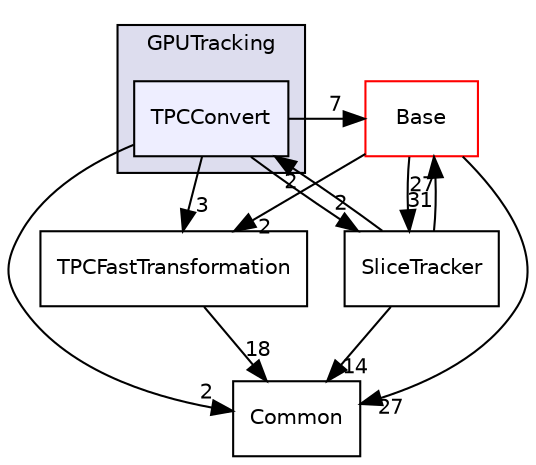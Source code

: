 digraph "/home/travis/build/AliceO2Group/AliceO2/GPU/GPUTracking/TPCConvert" {
  bgcolor=transparent;
  compound=true
  node [ fontsize="10", fontname="Helvetica"];
  edge [ labelfontsize="10", labelfontname="Helvetica"];
  subgraph clusterdir_77030b149987c946eb2e85728f65acc0 {
    graph [ bgcolor="#ddddee", pencolor="black", label="GPUTracking" fontname="Helvetica", fontsize="10", URL="dir_77030b149987c946eb2e85728f65acc0.html"]
  dir_8286b663b85c3eb28f6a70258993afb0 [shape=box, label="TPCConvert", style="filled", fillcolor="#eeeeff", pencolor="black", URL="dir_8286b663b85c3eb28f6a70258993afb0.html"];
  }
  dir_ba48ca66118492a4424f86e9da0f6902 [shape=box label="Common" URL="dir_ba48ca66118492a4424f86e9da0f6902.html"];
  dir_ee87ad93049d1677c6ffb88a968be9d4 [shape=box label="TPCFastTransformation" URL="dir_ee87ad93049d1677c6ffb88a968be9d4.html"];
  dir_442920581a03c66cf8c08ae559108050 [shape=box label="Base" color="red" URL="dir_442920581a03c66cf8c08ae559108050.html"];
  dir_b1a191f241d56beebc4ffdb42af892eb [shape=box label="SliceTracker" URL="dir_b1a191f241d56beebc4ffdb42af892eb.html"];
  dir_8286b663b85c3eb28f6a70258993afb0->dir_ba48ca66118492a4424f86e9da0f6902 [headlabel="2", labeldistance=1.5 headhref="dir_000617_000588.html"];
  dir_8286b663b85c3eb28f6a70258993afb0->dir_ee87ad93049d1677c6ffb88a968be9d4 [headlabel="3", labeldistance=1.5 headhref="dir_000617_000619.html"];
  dir_8286b663b85c3eb28f6a70258993afb0->dir_442920581a03c66cf8c08ae559108050 [headlabel="7", labeldistance=1.5 headhref="dir_000617_000589.html"];
  dir_8286b663b85c3eb28f6a70258993afb0->dir_b1a191f241d56beebc4ffdb42af892eb [headlabel="2", labeldistance=1.5 headhref="dir_000617_000611.html"];
  dir_ee87ad93049d1677c6ffb88a968be9d4->dir_ba48ca66118492a4424f86e9da0f6902 [headlabel="18", labeldistance=1.5 headhref="dir_000619_000588.html"];
  dir_442920581a03c66cf8c08ae559108050->dir_ba48ca66118492a4424f86e9da0f6902 [headlabel="27", labeldistance=1.5 headhref="dir_000589_000588.html"];
  dir_442920581a03c66cf8c08ae559108050->dir_ee87ad93049d1677c6ffb88a968be9d4 [headlabel="2", labeldistance=1.5 headhref="dir_000589_000619.html"];
  dir_442920581a03c66cf8c08ae559108050->dir_b1a191f241d56beebc4ffdb42af892eb [headlabel="31", labeldistance=1.5 headhref="dir_000589_000611.html"];
  dir_b1a191f241d56beebc4ffdb42af892eb->dir_ba48ca66118492a4424f86e9da0f6902 [headlabel="14", labeldistance=1.5 headhref="dir_000611_000588.html"];
  dir_b1a191f241d56beebc4ffdb42af892eb->dir_8286b663b85c3eb28f6a70258993afb0 [headlabel="2", labeldistance=1.5 headhref="dir_000611_000617.html"];
  dir_b1a191f241d56beebc4ffdb42af892eb->dir_442920581a03c66cf8c08ae559108050 [headlabel="27", labeldistance=1.5 headhref="dir_000611_000589.html"];
}
